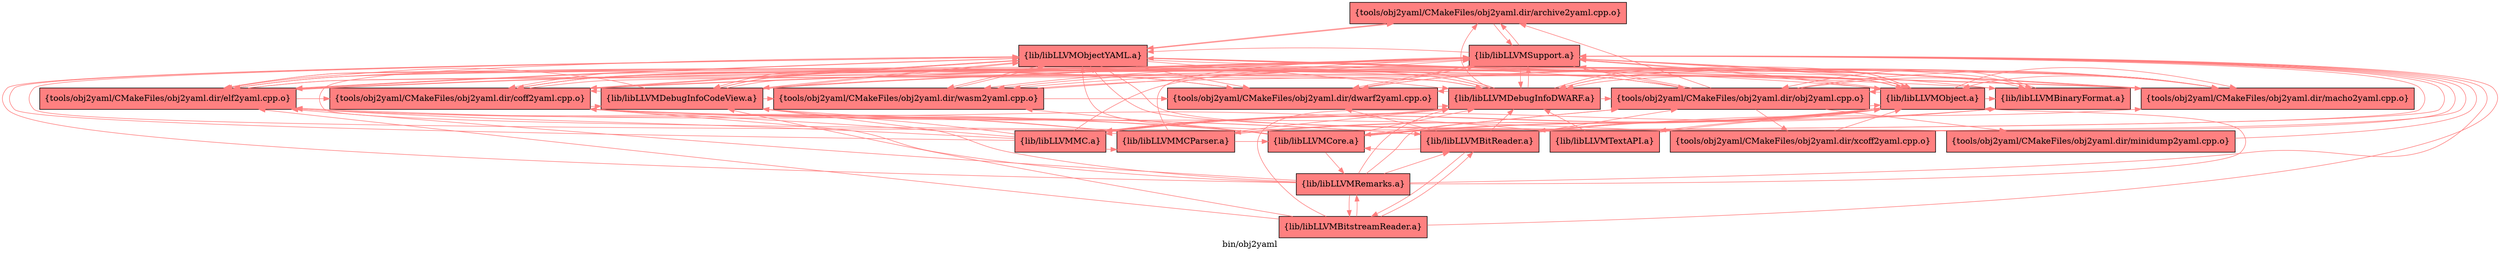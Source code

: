 digraph "bin/obj2yaml" {
	label="bin/obj2yaml";
	{ rank=same; Node0x55e4997bb788;  }
	{ rank=same; Node0x55e4997b9528; Node0x55e4997b99d8;  }
	{ rank=same; Node0x55e4997badd8; Node0x55e4997ba888; Node0x55e4997ba5b8; Node0x55e4997b4438; Node0x55e4997b85d8; Node0x55e4997b8bc8; Node0x55e4997b8fd8; Node0x55e4997b8128; Node0x55e4997b7818; Node0x55e4997bc908;  }
	{ rank=same; Node0x55e4997b7458; Node0x55e4997b5658; Node0x55e4997b5ba8; Node0x55e4997b6a58; Node0x55e4997b6fa8; Node0x55e4997b5018; Node0x55e4997b48e8;  }

	Node0x55e4997bb788 [shape=record,shape=box,style=filled,fillcolor="1.000000 0.5 1",group=1,label="{tools/obj2yaml/CMakeFiles/obj2yaml.dir/archive2yaml.cpp.o}"];
	Node0x55e4997bb788 -> Node0x55e4997b9528[color="1.000000 0.5 1"];
	Node0x55e4997bb788 -> Node0x55e4997b99d8[color="1.000000 0.5 1"];
	Node0x55e4997b9528 [shape=record,shape=box,style=filled,fillcolor="1.000000 0.5 1",group=1,label="{lib/libLLVMObjectYAML.a}"];
	Node0x55e4997b9528 -> Node0x55e4997bb788[color="1.000000 0.5 1"];
	Node0x55e4997b9528 -> Node0x55e4997badd8[color="1.000000 0.5 1"];
	Node0x55e4997b9528 -> Node0x55e4997b99d8[color="1.000000 0.5 1"];
	Node0x55e4997b9528 -> Node0x55e4997ba888[color="1.000000 0.5 1"];
	Node0x55e4997b9528 -> Node0x55e4997ba5b8[color="1.000000 0.5 1"];
	Node0x55e4997b9528 -> Node0x55e4997b4438[color="1.000000 0.5 1"];
	Node0x55e4997b9528 -> Node0x55e4997b85d8[color="1.000000 0.5 1"];
	Node0x55e4997b9528 -> Node0x55e4997b8bc8[color="1.000000 0.5 1"];
	Node0x55e4997b9528 -> Node0x55e4997b8fd8[color="1.000000 0.5 1"];
	Node0x55e4997b9528 -> Node0x55e4997b8128[color="1.000000 0.5 1"];
	Node0x55e4997b9528 -> Node0x55e4997b7818[color="1.000000 0.5 1"];
	Node0x55e4997b99d8 [shape=record,shape=box,style=filled,fillcolor="1.000000 0.5 1",group=1,label="{lib/libLLVMSupport.a}"];
	Node0x55e4997b99d8 -> Node0x55e4997b8fd8[color="1.000000 0.5 1"];
	Node0x55e4997b99d8 -> Node0x55e4997badd8[color="1.000000 0.5 1"];
	Node0x55e4997b99d8 -> Node0x55e4997ba888[color="1.000000 0.5 1"];
	Node0x55e4997b99d8 -> Node0x55e4997b85d8[color="1.000000 0.5 1"];
	Node0x55e4997b99d8 -> Node0x55e4997b9528[color="1.000000 0.5 1"];
	Node0x55e4997b99d8 -> Node0x55e4997bc908[color="1.000000 0.5 1"];
	Node0x55e4997b99d8 -> Node0x55e4997b4438[color="1.000000 0.5 1"];
	Node0x55e4997b99d8 -> Node0x55e4997b8bc8[color="1.000000 0.5 1"];
	Node0x55e4997b99d8 -> Node0x55e4997bb788[color="1.000000 0.5 1"];
	Node0x55e4997b99d8 -> Node0x55e4997ba5b8[color="1.000000 0.5 1"];
	Node0x55e4997bc908 [shape=record,shape=box,style=filled,fillcolor="1.000000 0.5 1",group=1,label="{tools/obj2yaml/CMakeFiles/obj2yaml.dir/obj2yaml.cpp.o}"];
	Node0x55e4997bc908 -> Node0x55e4997bb788[color="1.000000 0.5 1"];
	Node0x55e4997bc908 -> Node0x55e4997ba888[color="1.000000 0.5 1"];
	Node0x55e4997bc908 -> Node0x55e4997badd8[color="1.000000 0.5 1"];
	Node0x55e4997bc908 -> Node0x55e4997b4438[color="1.000000 0.5 1"];
	Node0x55e4997bc908 -> Node0x55e4997b5018[color="1.000000 0.5 1"];
	Node0x55e4997bc908 -> Node0x55e4997b48e8[color="1.000000 0.5 1"];
	Node0x55e4997bc908 -> Node0x55e4997b7818[color="1.000000 0.5 1"];
	Node0x55e4997bc908 -> Node0x55e4997b8128[color="1.000000 0.5 1"];
	Node0x55e4997bc908 -> Node0x55e4997b8fd8[color="1.000000 0.5 1"];
	Node0x55e4997bc908 -> Node0x55e4997b99d8[color="1.000000 0.5 1"];
	Node0x55e4997ba888 [shape=record,shape=box,style=filled,fillcolor="1.000000 0.5 1",group=1,label="{tools/obj2yaml/CMakeFiles/obj2yaml.dir/coff2yaml.cpp.o}"];
	Node0x55e4997ba888 -> Node0x55e4997b85d8[color="1.000000 0.5 1"];
	Node0x55e4997ba888 -> Node0x55e4997b8fd8[color="1.000000 0.5 1"];
	Node0x55e4997ba888 -> Node0x55e4997b9528[color="1.000000 0.5 1"];
	Node0x55e4997ba888 -> Node0x55e4997b99d8[color="1.000000 0.5 1"];
	Node0x55e4997badd8 [shape=record,shape=box,style=filled,fillcolor="1.000000 0.5 1",group=1,label="{tools/obj2yaml/CMakeFiles/obj2yaml.dir/elf2yaml.cpp.o}"];
	Node0x55e4997badd8 -> Node0x55e4997ba888[color="1.000000 0.5 1"];
	Node0x55e4997badd8 -> Node0x55e4997ba5b8[color="1.000000 0.5 1"];
	Node0x55e4997badd8 -> Node0x55e4997b8bc8[color="1.000000 0.5 1"];
	Node0x55e4997badd8 -> Node0x55e4997b8fd8[color="1.000000 0.5 1"];
	Node0x55e4997badd8 -> Node0x55e4997b9528[color="1.000000 0.5 1"];
	Node0x55e4997badd8 -> Node0x55e4997b99d8[color="1.000000 0.5 1"];
	Node0x55e4997b4438 [shape=record,shape=box,style=filled,fillcolor="1.000000 0.5 1",group=1,label="{tools/obj2yaml/CMakeFiles/obj2yaml.dir/macho2yaml.cpp.o}"];
	Node0x55e4997b4438 -> Node0x55e4997ba888[color="1.000000 0.5 1"];
	Node0x55e4997b4438 -> Node0x55e4997ba5b8[color="1.000000 0.5 1"];
	Node0x55e4997b4438 -> Node0x55e4997badd8[color="1.000000 0.5 1"];
	Node0x55e4997b4438 -> Node0x55e4997b8bc8[color="1.000000 0.5 1"];
	Node0x55e4997b4438 -> Node0x55e4997b8fd8[color="1.000000 0.5 1"];
	Node0x55e4997b4438 -> Node0x55e4997b9528[color="1.000000 0.5 1"];
	Node0x55e4997b4438 -> Node0x55e4997b99d8[color="1.000000 0.5 1"];
	Node0x55e4997b5018 [shape=record,shape=box,style=filled,fillcolor="1.000000 0.5 1",group=1,label="{tools/obj2yaml/CMakeFiles/obj2yaml.dir/minidump2yaml.cpp.o}"];
	Node0x55e4997b5018 -> Node0x55e4997b9528[color="1.000000 0.5 1"];
	Node0x55e4997b5018 -> Node0x55e4997b99d8[color="1.000000 0.5 1"];
	Node0x55e4997b48e8 [shape=record,shape=box,style=filled,fillcolor="1.000000 0.5 1",group=1,label="{tools/obj2yaml/CMakeFiles/obj2yaml.dir/xcoff2yaml.cpp.o}"];
	Node0x55e4997b48e8 -> Node0x55e4997ba888[color="1.000000 0.5 1"];
	Node0x55e4997b48e8 -> Node0x55e4997b8fd8[color="1.000000 0.5 1"];
	Node0x55e4997b48e8 -> Node0x55e4997b9528[color="1.000000 0.5 1"];
	Node0x55e4997b48e8 -> Node0x55e4997b99d8[color="1.000000 0.5 1"];
	Node0x55e4997b7818 [shape=record,shape=box,style=filled,fillcolor="1.000000 0.5 1",group=1,label="{tools/obj2yaml/CMakeFiles/obj2yaml.dir/wasm2yaml.cpp.o}"];
	Node0x55e4997b7818 -> Node0x55e4997ba5b8[color="1.000000 0.5 1"];
	Node0x55e4997b7818 -> Node0x55e4997b8fd8[color="1.000000 0.5 1"];
	Node0x55e4997b7818 -> Node0x55e4997b9528[color="1.000000 0.5 1"];
	Node0x55e4997b7818 -> Node0x55e4997b99d8[color="1.000000 0.5 1"];
	Node0x55e4997b8128 [shape=record,shape=box,style=filled,fillcolor="1.000000 0.5 1",group=1,label="{lib/libLLVMBinaryFormat.a}"];
	Node0x55e4997b8128 -> Node0x55e4997bc908[color="1.000000 0.5 1"];
	Node0x55e4997b8128 -> Node0x55e4997b99d8[color="1.000000 0.5 1"];
	Node0x55e4997b8fd8 [shape=record,shape=box,style=filled,fillcolor="1.000000 0.5 1",group=1,label="{lib/libLLVMObject.a}"];
	Node0x55e4997b8fd8 -> Node0x55e4997bc908[color="1.000000 0.5 1"];
	Node0x55e4997b8fd8 -> Node0x55e4997b8128[color="1.000000 0.5 1"];
	Node0x55e4997b8fd8 -> Node0x55e4997b99d8[color="1.000000 0.5 1"];
	Node0x55e4997b8fd8 -> Node0x55e4997ba888[color="1.000000 0.5 1"];
	Node0x55e4997b8fd8 -> Node0x55e4997badd8[color="1.000000 0.5 1"];
	Node0x55e4997b8fd8 -> Node0x55e4997b8bc8[color="1.000000 0.5 1"];
	Node0x55e4997b8fd8 -> Node0x55e4997b7458[color="1.000000 0.5 1"];
	Node0x55e4997b8fd8 -> Node0x55e4997b5658[color="1.000000 0.5 1"];
	Node0x55e4997b8fd8 -> Node0x55e4997b5ba8[color="1.000000 0.5 1"];
	Node0x55e4997b8fd8 -> Node0x55e4997b6a58[color="1.000000 0.5 1"];
	Node0x55e4997b8fd8 -> Node0x55e4997b4438[color="1.000000 0.5 1"];
	Node0x55e4997b8fd8 -> Node0x55e4997ba5b8[color="1.000000 0.5 1"];
	Node0x55e4997b8fd8 -> Node0x55e4997b6fa8[color="1.000000 0.5 1"];
	Node0x55e4997b8fd8 -> Node0x55e4997b7818[color="1.000000 0.5 1"];
	Node0x55e4997b85d8 [shape=record,shape=box,style=filled,fillcolor="1.000000 0.5 1",group=1,label="{lib/libLLVMDebugInfoCodeView.a}"];
	Node0x55e4997b85d8 -> Node0x55e4997ba888[color="1.000000 0.5 1"];
	Node0x55e4997b85d8 -> Node0x55e4997b99d8[color="1.000000 0.5 1"];
	Node0x55e4997b85d8 -> Node0x55e4997b7818[color="1.000000 0.5 1"];
	Node0x55e4997b85d8 -> Node0x55e4997b9528[color="1.000000 0.5 1"];
	Node0x55e4997b85d8 -> Node0x55e4997badd8[color="1.000000 0.5 1"];
	Node0x55e4997b85d8 -> Node0x55e4997b4438[color="1.000000 0.5 1"];
	Node0x55e4997b85d8 -> Node0x55e4997b8fd8[color="1.000000 0.5 1"];
	Node0x55e4997b85d8 -> Node0x55e4997b8bc8[color="1.000000 0.5 1"];
	Node0x55e4997ba5b8 [shape=record,shape=box,style=filled,fillcolor="1.000000 0.5 1",group=1,label="{tools/obj2yaml/CMakeFiles/obj2yaml.dir/dwarf2yaml.cpp.o}"];
	Node0x55e4997ba5b8 -> Node0x55e4997ba888[color="1.000000 0.5 1"];
	Node0x55e4997ba5b8 -> Node0x55e4997b8bc8[color="1.000000 0.5 1"];
	Node0x55e4997ba5b8 -> Node0x55e4997b99d8[color="1.000000 0.5 1"];
	Node0x55e4997b8bc8 [shape=record,shape=box,style=filled,fillcolor="1.000000 0.5 1",group=1,label="{lib/libLLVMDebugInfoDWARF.a}"];
	Node0x55e4997b8bc8 -> Node0x55e4997bb788[color="1.000000 0.5 1"];
	Node0x55e4997b8bc8 -> Node0x55e4997ba888[color="1.000000 0.5 1"];
	Node0x55e4997b8bc8 -> Node0x55e4997ba5b8[color="1.000000 0.5 1"];
	Node0x55e4997b8bc8 -> Node0x55e4997badd8[color="1.000000 0.5 1"];
	Node0x55e4997b8bc8 -> Node0x55e4997b85d8[color="1.000000 0.5 1"];
	Node0x55e4997b8bc8 -> Node0x55e4997b8128[color="1.000000 0.5 1"];
	Node0x55e4997b8bc8 -> Node0x55e4997b8fd8[color="1.000000 0.5 1"];
	Node0x55e4997b8bc8 -> Node0x55e4997b99d8[color="1.000000 0.5 1"];
	Node0x55e4997b8bc8 -> Node0x55e4997b7458[color="1.000000 0.5 1"];
	Node0x55e4997b8bc8 -> Node0x55e4997b7818[color="1.000000 0.5 1"];
	Node0x55e4997b8bc8 -> Node0x55e4997bc908[color="1.000000 0.5 1"];
	Node0x55e4997b7458 [shape=record,shape=box,style=filled,fillcolor="1.000000 0.5 1",group=1,label="{lib/libLLVMMC.a}"];
	Node0x55e4997b7458 -> Node0x55e4997b85d8[color="1.000000 0.5 1"];
	Node0x55e4997b7458 -> Node0x55e4997b8fd8[color="1.000000 0.5 1"];
	Node0x55e4997b7458 -> Node0x55e4997b99d8[color="1.000000 0.5 1"];
	Node0x55e4997b7458 -> Node0x55e4997ba888[color="1.000000 0.5 1"];
	Node0x55e4997b7458 -> Node0x55e4997badd8[color="1.000000 0.5 1"];
	Node0x55e4997b7458 -> Node0x55e4997b8128[color="1.000000 0.5 1"];
	Node0x55e4997b7458 -> Node0x55e4997b9528[color="1.000000 0.5 1"];
	Node0x55e4997b7458 -> Node0x55e4997b6a58[color="1.000000 0.5 1"];
	Node0x55e4997b7458 -> Node0x55e4997b8bc8[color="1.000000 0.5 1"];
	Node0x55e4997b5658 [shape=record,shape=box,style=filled,fillcolor="1.000000 0.5 1",group=1,label="{lib/libLLVMBitReader.a}"];
	Node0x55e4997b5658 -> Node0x55e4997bc908[color="1.000000 0.5 1"];
	Node0x55e4997b5658 -> Node0x55e4997ba888[color="1.000000 0.5 1"];
	Node0x55e4997b5658 -> Node0x55e4997badd8[color="1.000000 0.5 1"];
	Node0x55e4997b5658 -> Node0x55e4997b8bc8[color="1.000000 0.5 1"];
	Node0x55e4997b5658 -> Node0x55e4997b8fd8[color="1.000000 0.5 1"];
	Node0x55e4997b5658 -> Node0x55e4997b99d8[color="1.000000 0.5 1"];
	Node0x55e4997b5658 -> Node0x55e4997b6648[color="1.000000 0.5 1"];
	Node0x55e4997b5658 -> Node0x55e4997b5ba8[color="1.000000 0.5 1"];
	Node0x55e4997b5658 -> Node0x55e4997ba5b8[color="1.000000 0.5 1"];
	Node0x55e4997b5658 -> Node0x55e4997b4438[color="1.000000 0.5 1"];
	Node0x55e4997b5ba8 [shape=record,shape=box,style=filled,fillcolor="1.000000 0.5 1",group=1,label="{lib/libLLVMCore.a}"];
	Node0x55e4997b5ba8 -> Node0x55e4997b8bc8[color="1.000000 0.5 1"];
	Node0x55e4997b5ba8 -> Node0x55e4997b8fd8[color="1.000000 0.5 1"];
	Node0x55e4997b5ba8 -> Node0x55e4997b99d8[color="1.000000 0.5 1"];
	Node0x55e4997b5ba8 -> Node0x55e4997b5658[color="1.000000 0.5 1"];
	Node0x55e4997b5ba8 -> Node0x55e4997bc908[color="1.000000 0.5 1"];
	Node0x55e4997b5ba8 -> Node0x55e4997b85d8[color="1.000000 0.5 1"];
	Node0x55e4997b5ba8 -> Node0x55e4997b8128[color="1.000000 0.5 1"];
	Node0x55e4997b5ba8 -> Node0x55e4997ba888[color="1.000000 0.5 1"];
	Node0x55e4997b5ba8 -> Node0x55e4997badd8[color="1.000000 0.5 1"];
	Node0x55e4997b5ba8 -> Node0x55e4997b6058[color="1.000000 0.5 1"];
	Node0x55e4997b5ba8 -> Node0x55e4997b9528[color="1.000000 0.5 1"];
	Node0x55e4997b5ba8 -> Node0x55e4997b7818[color="1.000000 0.5 1"];
	Node0x55e4997b6a58 [shape=record,shape=box,style=filled,fillcolor="1.000000 0.5 1",group=1,label="{lib/libLLVMMCParser.a}"];
	Node0x55e4997b6a58 -> Node0x55e4997ba888[color="1.000000 0.5 1"];
	Node0x55e4997b6a58 -> Node0x55e4997badd8[color="1.000000 0.5 1"];
	Node0x55e4997b6a58 -> Node0x55e4997b8fd8[color="1.000000 0.5 1"];
	Node0x55e4997b6a58 -> Node0x55e4997b8bc8[color="1.000000 0.5 1"];
	Node0x55e4997b6a58 -> Node0x55e4997b99d8[color="1.000000 0.5 1"];
	Node0x55e4997b6a58 -> Node0x55e4997b7458[color="1.000000 0.5 1"];
	Node0x55e4997b6a58 -> Node0x55e4997b9528[color="1.000000 0.5 1"];
	Node0x55e4997b6a58 -> Node0x55e4997b5ba8[color="1.000000 0.5 1"];
	Node0x55e4997b6fa8 [shape=record,shape=box,style=filled,fillcolor="1.000000 0.5 1",group=1,label="{lib/libLLVMTextAPI.a}"];
	Node0x55e4997b6fa8 -> Node0x55e4997b99d8[color="1.000000 0.5 1"];
	Node0x55e4997b6fa8 -> Node0x55e4997ba888[color="1.000000 0.5 1"];
	Node0x55e4997b6fa8 -> Node0x55e4997b8fd8[color="1.000000 0.5 1"];
	Node0x55e4997b6fa8 -> Node0x55e4997b8bc8[color="1.000000 0.5 1"];
	Node0x55e4997b6fa8 -> Node0x55e4997b9528[color="1.000000 0.5 1"];
	Node0x55e4997b6648 [shape=record,shape=box,style=filled,fillcolor="1.000000 0.5 1",group=1,label="{lib/libLLVMBitstreamReader.a}"];
	Node0x55e4997b6648 -> Node0x55e4997badd8[color="1.000000 0.5 1"];
	Node0x55e4997b6648 -> Node0x55e4997b85d8[color="1.000000 0.5 1"];
	Node0x55e4997b6648 -> Node0x55e4997b8bc8[color="1.000000 0.5 1"];
	Node0x55e4997b6648 -> Node0x55e4997b99d8[color="1.000000 0.5 1"];
	Node0x55e4997b6648 -> Node0x55e4997b5658[color="1.000000 0.5 1"];
	Node0x55e4997b6648 -> Node0x55e4997b6058[color="1.000000 0.5 1"];
	Node0x55e4997b6058 [shape=record,shape=box,style=filled,fillcolor="1.000000 0.5 1",group=1,label="{lib/libLLVMRemarks.a}"];
	Node0x55e4997b6058 -> Node0x55e4997b8bc8[color="1.000000 0.5 1"];
	Node0x55e4997b6058 -> Node0x55e4997b99d8[color="1.000000 0.5 1"];
	Node0x55e4997b6058 -> Node0x55e4997b85d8[color="1.000000 0.5 1"];
	Node0x55e4997b6058 -> Node0x55e4997b5658[color="1.000000 0.5 1"];
	Node0x55e4997b6058 -> Node0x55e4997ba888[color="1.000000 0.5 1"];
	Node0x55e4997b6058 -> Node0x55e4997badd8[color="1.000000 0.5 1"];
	Node0x55e4997b6058 -> Node0x55e4997bc908[color="1.000000 0.5 1"];
	Node0x55e4997b6058 -> Node0x55e4997b8fd8[color="1.000000 0.5 1"];
	Node0x55e4997b6058 -> Node0x55e4997b6648[color="1.000000 0.5 1"];
	Node0x55e4997b6058 -> Node0x55e4997b9528[color="1.000000 0.5 1"];
}
